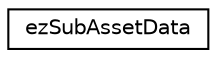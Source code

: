 digraph "Graphical Class Hierarchy"
{
 // LATEX_PDF_SIZE
  edge [fontname="Helvetica",fontsize="10",labelfontname="Helvetica",labelfontsize="10"];
  node [fontname="Helvetica",fontsize="10",shape=record];
  rankdir="LR";
  Node0 [label="ezSubAssetData",height=0.2,width=0.4,color="black", fillcolor="white", style="filled",URL="$d8/d6c/structez_sub_asset_data.htm",tooltip=" "];
}
